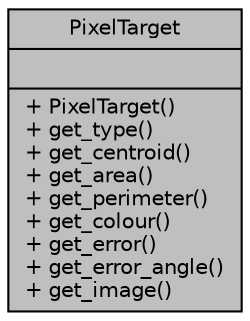 digraph "PixelTarget"
{
  edge [fontname="Helvetica",fontsize="10",labelfontname="Helvetica",labelfontsize="10"];
  node [fontname="Helvetica",fontsize="10",shape=record];
  Node1 [label="{PixelTarget\n||+ PixelTarget()\l+ get_type()\l+ get_centroid()\l+ get_area()\l+ get_perimeter()\l+ get_colour()\l+ get_error()\l+ get_error_angle()\l+ get_image()\l}",height=0.2,width=0.4,color="black", fillcolor="grey75", style="filled" fontcolor="black"];
}
